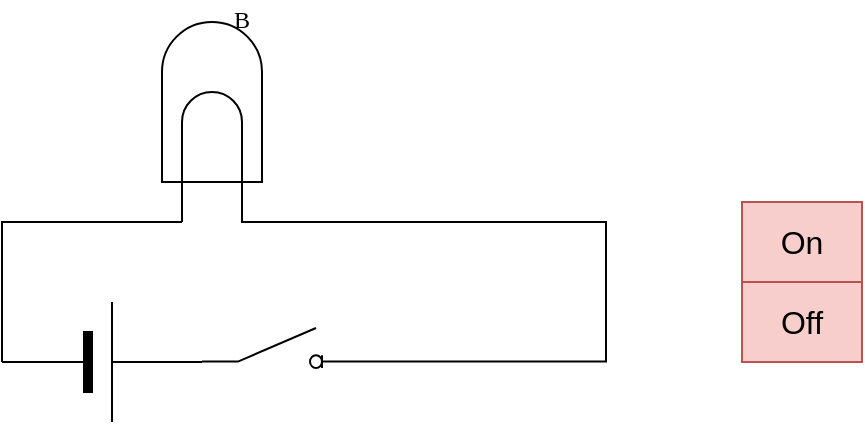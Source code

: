 <mxfile version="24.7.7" pages="3">
  <diagram name="Single Switch" id="7e0a89b8-554c-2b80-1dc8-d5c74ca68de4">
    <mxGraphModel dx="969" dy="749" grid="1" gridSize="10" guides="1" tooltips="1" connect="1" arrows="1" fold="1" page="1" pageScale="1" pageWidth="1100" pageHeight="850" background="none" math="0" shadow="0">
      <root>
        <mxCell id="0" />
        <mxCell id="1" parent="0" />
        <mxCell id="1cb643a89b7d889d-9" style="edgeStyle=orthogonalEdgeStyle;rounded=0;html=1;exitX=0;exitY=0.5;exitPerimeter=0;labelBackgroundColor=none;startArrow=none;startFill=0;startSize=5;endArrow=none;endFill=0;endSize=5;jettySize=auto;orthogonalLoop=1;strokeWidth=1;fontFamily=Verdana;fontSize=12" parent="1" edge="1">
          <mxGeometry relative="1" as="geometry">
            <Array as="points">
              <mxPoint x="122" y="300" />
            </Array>
            <mxPoint x="162" y="300" as="sourcePoint" />
          </mxGeometry>
        </mxCell>
        <mxCell id="w1N_9cBPUNVzg40DGxFk-7" value="" style="group" parent="1" vertex="1" connectable="0">
          <mxGeometry x="30" y="40" width="302" height="210" as="geometry" />
        </mxCell>
        <mxCell id="1cb643a89b7d889d-8" style="edgeStyle=orthogonalEdgeStyle;rounded=0;html=1;entryX=0.2;entryY=1;entryPerimeter=0;labelBackgroundColor=none;startArrow=none;startFill=0;startSize=5;endArrow=none;endFill=0;endSize=5;jettySize=auto;orthogonalLoop=1;strokeWidth=1;fontFamily=Verdana;fontSize=12;entryDx=0;entryDy=0;" parent="w1N_9cBPUNVzg40DGxFk-7" target="w1N_9cBPUNVzg40DGxFk-1" edge="1">
          <mxGeometry relative="1" as="geometry">
            <mxPoint y="180" as="sourcePoint" />
            <mxPoint x="-68" y="180" as="targetPoint" />
            <Array as="points">
              <mxPoint y="110" />
              <mxPoint x="90" y="110" />
            </Array>
          </mxGeometry>
        </mxCell>
        <mxCell id="1cb643a89b7d889d-16" style="edgeStyle=orthogonalEdgeStyle;rounded=0;html=1;exitX=1;exitY=0.84;labelBackgroundColor=none;startArrow=none;startFill=0;startSize=5;endArrow=none;endFill=0;endSize=5;jettySize=auto;orthogonalLoop=1;strokeWidth=1;fontFamily=Verdana;fontSize=12;exitDx=0;exitDy=0;entryX=0.35;entryY=0.6;entryDx=0;entryDy=0;entryPerimeter=0;" parent="w1N_9cBPUNVzg40DGxFk-7" source="w1N_9cBPUNVzg40DGxFk-6" target="VuVPS5KJBOoQBnHny8Ev-1" edge="1">
          <mxGeometry relative="1" as="geometry">
            <mxPoint x="130" y="50" as="targetPoint" />
            <Array as="points">
              <mxPoint x="302" y="180" />
              <mxPoint x="302" y="110" />
              <mxPoint x="120" y="110" />
            </Array>
            <mxPoint x="212" y="180" as="sourcePoint" />
          </mxGeometry>
        </mxCell>
        <mxCell id="VuVPS5KJBOoQBnHny8Ev-1" value="B" style="shape=waypoint;sketch=0;fillStyle=solid;size=6;pointerEvents=1;points=[];fillColor=none;resizable=0;rotatable=0;perimeter=centerPerimeter;snapToPoint=1;verticalAlign=top;spacingBottom=0;spacingTop=-5;fontFamily=Verdana;fontSize=12;" parent="w1N_9cBPUNVzg40DGxFk-7" vertex="1">
          <mxGeometry x="100" width="40" height="40" as="geometry" />
        </mxCell>
        <mxCell id="w1N_9cBPUNVzg40DGxFk-1" value="" style="verticalLabelPosition=bottom;shadow=0;dashed=0;align=center;html=1;verticalAlign=top;shape=mxgraph.electrical.opto_electronics.lamp" parent="w1N_9cBPUNVzg40DGxFk-7" vertex="1">
          <mxGeometry x="80" y="10" width="50" height="100" as="geometry" />
        </mxCell>
        <mxCell id="w1N_9cBPUNVzg40DGxFk-5" value="" style="verticalLabelPosition=bottom;shadow=0;dashed=0;align=center;fillColor=strokeColor;html=1;verticalAlign=top;strokeWidth=1;shape=mxgraph.electrical.miscellaneous.monocell_battery;" parent="w1N_9cBPUNVzg40DGxFk-7" vertex="1">
          <mxGeometry y="150" width="100" height="60" as="geometry" />
        </mxCell>
        <mxCell id="w1N_9cBPUNVzg40DGxFk-6" value="" style="html=1;shape=mxgraph.electrical.electro-mechanical.switchDisconnector;aspect=fixed;elSwitchState=off;" parent="w1N_9cBPUNVzg40DGxFk-7" vertex="1">
          <mxGeometry x="100" y="163" width="75" height="20" as="geometry" />
        </mxCell>
        <mxCell id="knKjm6veX-WqqxF-mtK1-1" value="" style="shape=table;startSize=0;container=1;collapsible=0;childLayout=tableLayout;fontSize=16;fillColor=#f8cecc;strokeColor=#b85450;" vertex="1" parent="1">
          <mxGeometry x="400" y="140" width="60" height="80" as="geometry" />
        </mxCell>
        <mxCell id="knKjm6veX-WqqxF-mtK1-2" value="" style="shape=tableRow;horizontal=0;startSize=0;swimlaneHead=0;swimlaneBody=0;strokeColor=inherit;top=0;left=0;bottom=0;right=0;collapsible=0;dropTarget=0;fillColor=none;points=[[0,0.5],[1,0.5]];portConstraint=eastwest;fontSize=16;" vertex="1" parent="knKjm6veX-WqqxF-mtK1-1">
          <mxGeometry width="60" height="40" as="geometry" />
        </mxCell>
        <mxCell id="knKjm6veX-WqqxF-mtK1-3" value="On" style="shape=partialRectangle;html=1;whiteSpace=wrap;connectable=0;strokeColor=inherit;overflow=hidden;fillColor=none;top=0;left=0;bottom=0;right=0;pointerEvents=1;fontSize=16;" vertex="1" parent="knKjm6veX-WqqxF-mtK1-2">
          <mxGeometry width="60" height="40" as="geometry">
            <mxRectangle width="60" height="40" as="alternateBounds" />
          </mxGeometry>
        </mxCell>
        <mxCell id="knKjm6veX-WqqxF-mtK1-6" value="" style="shape=tableRow;horizontal=0;startSize=0;swimlaneHead=0;swimlaneBody=0;strokeColor=inherit;top=0;left=0;bottom=0;right=0;collapsible=0;dropTarget=0;fillColor=none;points=[[0,0.5],[1,0.5]];portConstraint=eastwest;fontSize=16;" vertex="1" parent="knKjm6veX-WqqxF-mtK1-1">
          <mxGeometry y="40" width="60" height="40" as="geometry" />
        </mxCell>
        <mxCell id="knKjm6veX-WqqxF-mtK1-7" value="Off" style="shape=partialRectangle;html=1;whiteSpace=wrap;connectable=0;strokeColor=inherit;overflow=hidden;fillColor=none;top=0;left=0;bottom=0;right=0;pointerEvents=1;fontSize=16;" vertex="1" parent="knKjm6veX-WqqxF-mtK1-6">
          <mxGeometry width="60" height="40" as="geometry">
            <mxRectangle width="60" height="40" as="alternateBounds" />
          </mxGeometry>
        </mxCell>
      </root>
    </mxGraphModel>
  </diagram>
  <diagram id="LPmP76FCevJ3CSzGifrW" name="Two Switches">
    <mxGraphModel dx="969" dy="749" grid="1" gridSize="10" guides="1" tooltips="1" connect="1" arrows="1" fold="1" page="1" pageScale="1" pageWidth="827" pageHeight="1169" math="0" shadow="0">
      <root>
        <mxCell id="0" />
        <mxCell id="1" parent="0" />
        <mxCell id="1u2mS0d375I2rPMw-BZF-1" value="" style="group" vertex="1" connectable="0" parent="1">
          <mxGeometry x="30" y="40" width="302" height="210" as="geometry" />
        </mxCell>
        <mxCell id="1u2mS0d375I2rPMw-BZF-2" style="edgeStyle=orthogonalEdgeStyle;rounded=0;html=1;entryX=0.2;entryY=1;entryPerimeter=0;labelBackgroundColor=none;startArrow=none;startFill=0;startSize=5;endArrow=none;endFill=0;endSize=5;jettySize=auto;orthogonalLoop=1;strokeWidth=1;fontFamily=Verdana;fontSize=12;entryDx=0;entryDy=0;" edge="1" parent="1u2mS0d375I2rPMw-BZF-1" target="1u2mS0d375I2rPMw-BZF-5">
          <mxGeometry relative="1" as="geometry">
            <mxPoint y="180" as="sourcePoint" />
            <mxPoint x="-68" y="180" as="targetPoint" />
            <Array as="points">
              <mxPoint y="110" />
              <mxPoint x="90" y="110" />
            </Array>
          </mxGeometry>
        </mxCell>
        <mxCell id="1u2mS0d375I2rPMw-BZF-3" style="edgeStyle=orthogonalEdgeStyle;rounded=0;html=1;exitX=1;exitY=0.84;labelBackgroundColor=none;startArrow=none;startFill=0;startSize=5;endArrow=none;endFill=0;endSize=5;jettySize=auto;orthogonalLoop=1;strokeWidth=1;fontFamily=Verdana;fontSize=12;exitDx=0;exitDy=0;entryX=0.35;entryY=0.6;entryDx=0;entryDy=0;entryPerimeter=0;" edge="1" parent="1u2mS0d375I2rPMw-BZF-1" source="1u2mS0d375I2rPMw-BZF-7" target="1u2mS0d375I2rPMw-BZF-4">
          <mxGeometry relative="1" as="geometry">
            <mxPoint x="130" y="50" as="targetPoint" />
            <Array as="points">
              <mxPoint x="302" y="180" />
              <mxPoint x="302" y="110" />
              <mxPoint x="120" y="110" />
            </Array>
            <mxPoint x="212" y="180" as="sourcePoint" />
          </mxGeometry>
        </mxCell>
        <mxCell id="1u2mS0d375I2rPMw-BZF-4" value="B" style="shape=waypoint;sketch=0;fillStyle=solid;size=6;pointerEvents=1;points=[];fillColor=none;resizable=0;rotatable=0;perimeter=centerPerimeter;snapToPoint=1;verticalAlign=top;spacingBottom=0;spacingTop=-5;fontFamily=Verdana;fontSize=12;" vertex="1" parent="1u2mS0d375I2rPMw-BZF-1">
          <mxGeometry x="100" width="40" height="40" as="geometry" />
        </mxCell>
        <mxCell id="1u2mS0d375I2rPMw-BZF-5" value="" style="verticalLabelPosition=bottom;shadow=0;dashed=0;align=center;html=1;verticalAlign=top;shape=mxgraph.electrical.opto_electronics.lamp" vertex="1" parent="1u2mS0d375I2rPMw-BZF-1">
          <mxGeometry x="80" y="10" width="50" height="100" as="geometry" />
        </mxCell>
        <mxCell id="1u2mS0d375I2rPMw-BZF-6" value="" style="verticalLabelPosition=bottom;shadow=0;dashed=0;align=center;fillColor=strokeColor;html=1;verticalAlign=top;strokeWidth=1;shape=mxgraph.electrical.miscellaneous.monocell_battery;" vertex="1" parent="1u2mS0d375I2rPMw-BZF-1">
          <mxGeometry y="150" width="100" height="60" as="geometry" />
        </mxCell>
        <mxCell id="1u2mS0d375I2rPMw-BZF-7" value="" style="html=1;shape=mxgraph.electrical.electro-mechanical.switchDisconnector;aspect=fixed;elSwitchState=off;" vertex="1" parent="1u2mS0d375I2rPMw-BZF-1">
          <mxGeometry x="100" y="163" width="75" height="20" as="geometry" />
        </mxCell>
        <mxCell id="1u2mS0d375I2rPMw-BZF-8" value="" style="group" vertex="1" connectable="0" parent="1">
          <mxGeometry x="30" y="280" width="302" height="210" as="geometry" />
        </mxCell>
        <mxCell id="1u2mS0d375I2rPMw-BZF-9" style="edgeStyle=orthogonalEdgeStyle;rounded=0;html=1;entryX=0.2;entryY=1;entryPerimeter=0;labelBackgroundColor=none;startArrow=none;startFill=0;startSize=5;endArrow=none;endFill=0;endSize=5;jettySize=auto;orthogonalLoop=1;strokeWidth=1;fontFamily=Verdana;fontSize=12;entryDx=0;entryDy=0;" edge="1" parent="1u2mS0d375I2rPMw-BZF-8" target="1u2mS0d375I2rPMw-BZF-12">
          <mxGeometry relative="1" as="geometry">
            <mxPoint y="180" as="sourcePoint" />
            <mxPoint x="-68" y="180" as="targetPoint" />
            <Array as="points">
              <mxPoint y="110" />
              <mxPoint x="90" y="110" />
            </Array>
          </mxGeometry>
        </mxCell>
        <mxCell id="1u2mS0d375I2rPMw-BZF-10" style="edgeStyle=orthogonalEdgeStyle;rounded=0;html=1;exitX=1;exitY=0.84;labelBackgroundColor=none;startArrow=none;startFill=0;startSize=5;endArrow=none;endFill=0;endSize=5;jettySize=auto;orthogonalLoop=1;strokeWidth=1;fontFamily=Verdana;fontSize=12;exitDx=0;exitDy=0;entryX=0.35;entryY=0.6;entryDx=0;entryDy=0;entryPerimeter=0;" edge="1" parent="1u2mS0d375I2rPMw-BZF-8" source="1u2mS0d375I2rPMw-BZF-14" target="1u2mS0d375I2rPMw-BZF-11">
          <mxGeometry relative="1" as="geometry">
            <mxPoint x="130" y="50" as="targetPoint" />
            <Array as="points">
              <mxPoint x="302" y="180" />
              <mxPoint x="302" y="110" />
              <mxPoint x="120" y="110" />
            </Array>
            <mxPoint x="212" y="180" as="sourcePoint" />
          </mxGeometry>
        </mxCell>
        <mxCell id="1u2mS0d375I2rPMw-BZF-11" value="B" style="shape=waypoint;sketch=0;fillStyle=solid;size=6;pointerEvents=1;points=[];fillColor=none;resizable=0;rotatable=0;perimeter=centerPerimeter;snapToPoint=1;verticalAlign=top;spacingBottom=0;spacingTop=-5;fontFamily=Verdana;fontSize=12;" vertex="1" parent="1u2mS0d375I2rPMw-BZF-8">
          <mxGeometry x="100" width="40" height="40" as="geometry" />
        </mxCell>
        <mxCell id="1u2mS0d375I2rPMw-BZF-12" value="" style="verticalLabelPosition=bottom;shadow=0;dashed=0;align=center;html=1;verticalAlign=top;shape=mxgraph.electrical.opto_electronics.lamp" vertex="1" parent="1u2mS0d375I2rPMw-BZF-8">
          <mxGeometry x="80" y="10" width="50" height="100" as="geometry" />
        </mxCell>
        <mxCell id="1u2mS0d375I2rPMw-BZF-13" value="" style="verticalLabelPosition=bottom;shadow=0;dashed=0;align=center;fillColor=strokeColor;html=1;verticalAlign=top;strokeWidth=1;shape=mxgraph.electrical.miscellaneous.monocell_battery;" vertex="1" parent="1u2mS0d375I2rPMw-BZF-8">
          <mxGeometry y="150" width="100" height="60" as="geometry" />
        </mxCell>
        <mxCell id="1u2mS0d375I2rPMw-BZF-14" value="" style="html=1;shape=mxgraph.electrical.electro-mechanical.switchDisconnector;aspect=fixed;elSwitchState=off;" vertex="1" parent="1u2mS0d375I2rPMw-BZF-8">
          <mxGeometry x="100" y="163" width="75" height="20" as="geometry" />
        </mxCell>
        <mxCell id="AaXv5agTxk5Odt4K2NQX-1" value="" style="shape=tableRow;horizontal=0;startSize=0;swimlaneHead=0;swimlaneBody=0;strokeColor=inherit;top=0;left=0;bottom=0;right=0;collapsible=0;dropTarget=0;fillColor=none;points=[[0,0.5],[1,0.5]];portConstraint=eastwest;fontSize=16;" vertex="1" parent="1">
          <mxGeometry x="400" y="140" width="60" height="40" as="geometry" />
        </mxCell>
        <mxCell id="7gF5f8FH83O5Voc9p3aW-1" value="" style="shape=table;startSize=0;container=1;collapsible=0;childLayout=tableLayout;fontSize=16;fillColor=#f8cecc;strokeColor=#b85450;" vertex="1" parent="1">
          <mxGeometry x="430" y="180" width="120" height="200" as="geometry" />
        </mxCell>
        <mxCell id="7gF5f8FH83O5Voc9p3aW-8" style="shape=tableRow;horizontal=0;startSize=0;swimlaneHead=0;swimlaneBody=0;strokeColor=inherit;top=0;left=0;bottom=0;right=0;collapsible=0;dropTarget=0;fillColor=none;points=[[0,0.5],[1,0.5]];portConstraint=eastwest;fontSize=16;" vertex="1" parent="7gF5f8FH83O5Voc9p3aW-1">
          <mxGeometry width="120" height="40" as="geometry" />
        </mxCell>
        <mxCell id="7gF5f8FH83O5Voc9p3aW-9" value="S1" style="shape=partialRectangle;html=1;whiteSpace=wrap;connectable=0;strokeColor=inherit;overflow=hidden;fillColor=none;top=0;left=0;bottom=0;right=0;pointerEvents=1;fontSize=16;" vertex="1" parent="7gF5f8FH83O5Voc9p3aW-8">
          <mxGeometry width="60" height="40" as="geometry">
            <mxRectangle width="60" height="40" as="alternateBounds" />
          </mxGeometry>
        </mxCell>
        <mxCell id="7gF5f8FH83O5Voc9p3aW-10" value="S2" style="shape=partialRectangle;html=1;whiteSpace=wrap;connectable=0;strokeColor=inherit;overflow=hidden;fillColor=none;top=0;left=0;bottom=0;right=0;pointerEvents=1;fontSize=16;" vertex="1" parent="7gF5f8FH83O5Voc9p3aW-8">
          <mxGeometry x="60" width="60" height="40" as="geometry">
            <mxRectangle width="60" height="40" as="alternateBounds" />
          </mxGeometry>
        </mxCell>
        <mxCell id="7gF5f8FH83O5Voc9p3aW-2" value="" style="shape=tableRow;horizontal=0;startSize=0;swimlaneHead=0;swimlaneBody=0;strokeColor=inherit;top=0;left=0;bottom=0;right=0;collapsible=0;dropTarget=0;fillColor=none;points=[[0,0.5],[1,0.5]];portConstraint=eastwest;fontSize=16;" vertex="1" parent="7gF5f8FH83O5Voc9p3aW-1">
          <mxGeometry y="40" width="120" height="40" as="geometry" />
        </mxCell>
        <mxCell id="7gF5f8FH83O5Voc9p3aW-3" value="On" style="shape=partialRectangle;html=1;whiteSpace=wrap;connectable=0;strokeColor=inherit;overflow=hidden;fillColor=none;top=0;left=0;bottom=0;right=0;pointerEvents=1;fontSize=16;" vertex="1" parent="7gF5f8FH83O5Voc9p3aW-2">
          <mxGeometry width="60" height="40" as="geometry">
            <mxRectangle width="60" height="40" as="alternateBounds" />
          </mxGeometry>
        </mxCell>
        <mxCell id="7gF5f8FH83O5Voc9p3aW-6" value="On" style="shape=partialRectangle;html=1;whiteSpace=wrap;connectable=0;strokeColor=inherit;overflow=hidden;fillColor=none;top=0;left=0;bottom=0;right=0;pointerEvents=1;fontSize=16;" vertex="1" parent="7gF5f8FH83O5Voc9p3aW-2">
          <mxGeometry x="60" width="60" height="40" as="geometry">
            <mxRectangle width="60" height="40" as="alternateBounds" />
          </mxGeometry>
        </mxCell>
        <mxCell id="7gF5f8FH83O5Voc9p3aW-4" value="" style="shape=tableRow;horizontal=0;startSize=0;swimlaneHead=0;swimlaneBody=0;strokeColor=inherit;top=0;left=0;bottom=0;right=0;collapsible=0;dropTarget=0;fillColor=none;points=[[0,0.5],[1,0.5]];portConstraint=eastwest;fontSize=16;" vertex="1" parent="7gF5f8FH83O5Voc9p3aW-1">
          <mxGeometry y="80" width="120" height="40" as="geometry" />
        </mxCell>
        <mxCell id="7gF5f8FH83O5Voc9p3aW-5" value="Off" style="shape=partialRectangle;html=1;whiteSpace=wrap;connectable=0;strokeColor=inherit;overflow=hidden;fillColor=none;top=0;left=0;bottom=0;right=0;pointerEvents=1;fontSize=16;" vertex="1" parent="7gF5f8FH83O5Voc9p3aW-4">
          <mxGeometry width="60" height="40" as="geometry">
            <mxRectangle width="60" height="40" as="alternateBounds" />
          </mxGeometry>
        </mxCell>
        <mxCell id="7gF5f8FH83O5Voc9p3aW-7" value="On" style="shape=partialRectangle;html=1;whiteSpace=wrap;connectable=0;strokeColor=inherit;overflow=hidden;fillColor=none;top=0;left=0;bottom=0;right=0;pointerEvents=1;fontSize=16;" vertex="1" parent="7gF5f8FH83O5Voc9p3aW-4">
          <mxGeometry x="60" width="60" height="40" as="geometry">
            <mxRectangle width="60" height="40" as="alternateBounds" />
          </mxGeometry>
        </mxCell>
        <mxCell id="7gF5f8FH83O5Voc9p3aW-14" style="shape=tableRow;horizontal=0;startSize=0;swimlaneHead=0;swimlaneBody=0;strokeColor=inherit;top=0;left=0;bottom=0;right=0;collapsible=0;dropTarget=0;fillColor=none;points=[[0,0.5],[1,0.5]];portConstraint=eastwest;fontSize=16;" vertex="1" parent="7gF5f8FH83O5Voc9p3aW-1">
          <mxGeometry y="120" width="120" height="40" as="geometry" />
        </mxCell>
        <mxCell id="7gF5f8FH83O5Voc9p3aW-15" value="Off" style="shape=partialRectangle;html=1;whiteSpace=wrap;connectable=0;strokeColor=inherit;overflow=hidden;fillColor=none;top=0;left=0;bottom=0;right=0;pointerEvents=1;fontSize=16;" vertex="1" parent="7gF5f8FH83O5Voc9p3aW-14">
          <mxGeometry width="60" height="40" as="geometry">
            <mxRectangle width="60" height="40" as="alternateBounds" />
          </mxGeometry>
        </mxCell>
        <mxCell id="7gF5f8FH83O5Voc9p3aW-16" value="Off" style="shape=partialRectangle;html=1;whiteSpace=wrap;connectable=0;strokeColor=inherit;overflow=hidden;fillColor=none;top=0;left=0;bottom=0;right=0;pointerEvents=1;fontSize=16;" vertex="1" parent="7gF5f8FH83O5Voc9p3aW-14">
          <mxGeometry x="60" width="60" height="40" as="geometry">
            <mxRectangle width="60" height="40" as="alternateBounds" />
          </mxGeometry>
        </mxCell>
        <mxCell id="7gF5f8FH83O5Voc9p3aW-11" style="shape=tableRow;horizontal=0;startSize=0;swimlaneHead=0;swimlaneBody=0;strokeColor=inherit;top=0;left=0;bottom=0;right=0;collapsible=0;dropTarget=0;fillColor=none;points=[[0,0.5],[1,0.5]];portConstraint=eastwest;fontSize=16;" vertex="1" parent="7gF5f8FH83O5Voc9p3aW-1">
          <mxGeometry y="160" width="120" height="40" as="geometry" />
        </mxCell>
        <mxCell id="7gF5f8FH83O5Voc9p3aW-12" value="On" style="shape=partialRectangle;html=1;whiteSpace=wrap;connectable=0;strokeColor=inherit;overflow=hidden;fillColor=none;top=0;left=0;bottom=0;right=0;pointerEvents=1;fontSize=16;" vertex="1" parent="7gF5f8FH83O5Voc9p3aW-11">
          <mxGeometry width="60" height="40" as="geometry">
            <mxRectangle width="60" height="40" as="alternateBounds" />
          </mxGeometry>
        </mxCell>
        <mxCell id="7gF5f8FH83O5Voc9p3aW-13" value="Off" style="shape=partialRectangle;html=1;whiteSpace=wrap;connectable=0;strokeColor=inherit;overflow=hidden;fillColor=none;top=0;left=0;bottom=0;right=0;pointerEvents=1;fontSize=16;" vertex="1" parent="7gF5f8FH83O5Voc9p3aW-11">
          <mxGeometry x="60" width="60" height="40" as="geometry">
            <mxRectangle width="60" height="40" as="alternateBounds" />
          </mxGeometry>
        </mxCell>
      </root>
    </mxGraphModel>
  </diagram>
  <diagram id="8Rn_Feq87v-YjZnGFrxx" name="Three Switches">
    <mxGraphModel dx="969" dy="749" grid="1" gridSize="10" guides="1" tooltips="1" connect="1" arrows="1" fold="1" page="1" pageScale="1" pageWidth="827" pageHeight="1169" math="0" shadow="0">
      <root>
        <mxCell id="0" />
        <mxCell id="1" parent="0" />
        <mxCell id="IU5hKLv2gYpgTDz7zATQ-1" value="" style="group" vertex="1" connectable="0" parent="1">
          <mxGeometry x="30" y="40" width="302" height="210" as="geometry" />
        </mxCell>
        <mxCell id="IU5hKLv2gYpgTDz7zATQ-2" style="edgeStyle=orthogonalEdgeStyle;rounded=0;html=1;entryX=0.2;entryY=1;entryPerimeter=0;labelBackgroundColor=none;startArrow=none;startFill=0;startSize=5;endArrow=none;endFill=0;endSize=5;jettySize=auto;orthogonalLoop=1;strokeWidth=1;fontFamily=Verdana;fontSize=12;entryDx=0;entryDy=0;" edge="1" parent="IU5hKLv2gYpgTDz7zATQ-1" target="IU5hKLv2gYpgTDz7zATQ-5">
          <mxGeometry relative="1" as="geometry">
            <mxPoint y="180" as="sourcePoint" />
            <mxPoint x="-68" y="180" as="targetPoint" />
            <Array as="points">
              <mxPoint y="110" />
              <mxPoint x="90" y="110" />
            </Array>
          </mxGeometry>
        </mxCell>
        <mxCell id="IU5hKLv2gYpgTDz7zATQ-3" style="edgeStyle=orthogonalEdgeStyle;rounded=0;html=1;exitX=1;exitY=0.84;labelBackgroundColor=none;startArrow=none;startFill=0;startSize=5;endArrow=none;endFill=0;endSize=5;jettySize=auto;orthogonalLoop=1;strokeWidth=1;fontFamily=Verdana;fontSize=12;exitDx=0;exitDy=0;entryX=0.35;entryY=0.6;entryDx=0;entryDy=0;entryPerimeter=0;" edge="1" parent="IU5hKLv2gYpgTDz7zATQ-1" source="IU5hKLv2gYpgTDz7zATQ-7" target="IU5hKLv2gYpgTDz7zATQ-4">
          <mxGeometry relative="1" as="geometry">
            <mxPoint x="130" y="50" as="targetPoint" />
            <Array as="points">
              <mxPoint x="302" y="180" />
              <mxPoint x="302" y="110" />
              <mxPoint x="120" y="110" />
            </Array>
            <mxPoint x="212" y="180" as="sourcePoint" />
          </mxGeometry>
        </mxCell>
        <mxCell id="IU5hKLv2gYpgTDz7zATQ-4" value="B" style="shape=waypoint;sketch=0;fillStyle=solid;size=6;pointerEvents=1;points=[];fillColor=none;resizable=0;rotatable=0;perimeter=centerPerimeter;snapToPoint=1;verticalAlign=top;spacingBottom=0;spacingTop=-5;fontFamily=Verdana;fontSize=12;" vertex="1" parent="IU5hKLv2gYpgTDz7zATQ-1">
          <mxGeometry x="100" width="40" height="40" as="geometry" />
        </mxCell>
        <mxCell id="IU5hKLv2gYpgTDz7zATQ-5" value="" style="verticalLabelPosition=bottom;shadow=0;dashed=0;align=center;html=1;verticalAlign=top;shape=mxgraph.electrical.opto_electronics.lamp" vertex="1" parent="IU5hKLv2gYpgTDz7zATQ-1">
          <mxGeometry x="80" y="10" width="50" height="100" as="geometry" />
        </mxCell>
        <mxCell id="IU5hKLv2gYpgTDz7zATQ-6" value="" style="verticalLabelPosition=bottom;shadow=0;dashed=0;align=center;fillColor=strokeColor;html=1;verticalAlign=top;strokeWidth=1;shape=mxgraph.electrical.miscellaneous.monocell_battery;" vertex="1" parent="IU5hKLv2gYpgTDz7zATQ-1">
          <mxGeometry y="150" width="100" height="60" as="geometry" />
        </mxCell>
        <mxCell id="IU5hKLv2gYpgTDz7zATQ-7" value="" style="html=1;shape=mxgraph.electrical.electro-mechanical.switchDisconnector;aspect=fixed;elSwitchState=off;" vertex="1" parent="IU5hKLv2gYpgTDz7zATQ-1">
          <mxGeometry x="100" y="163" width="75" height="20" as="geometry" />
        </mxCell>
        <mxCell id="IU5hKLv2gYpgTDz7zATQ-8" value="" style="group" vertex="1" connectable="0" parent="1">
          <mxGeometry x="30" y="280" width="302" height="210" as="geometry" />
        </mxCell>
        <mxCell id="IU5hKLv2gYpgTDz7zATQ-9" style="edgeStyle=orthogonalEdgeStyle;rounded=0;html=1;entryX=0.2;entryY=1;entryPerimeter=0;labelBackgroundColor=none;startArrow=none;startFill=0;startSize=5;endArrow=none;endFill=0;endSize=5;jettySize=auto;orthogonalLoop=1;strokeWidth=1;fontFamily=Verdana;fontSize=12;entryDx=0;entryDy=0;" edge="1" parent="IU5hKLv2gYpgTDz7zATQ-8" target="IU5hKLv2gYpgTDz7zATQ-12">
          <mxGeometry relative="1" as="geometry">
            <mxPoint y="180" as="sourcePoint" />
            <mxPoint x="-68" y="180" as="targetPoint" />
            <Array as="points">
              <mxPoint y="110" />
              <mxPoint x="90" y="110" />
            </Array>
          </mxGeometry>
        </mxCell>
        <mxCell id="IU5hKLv2gYpgTDz7zATQ-10" style="edgeStyle=orthogonalEdgeStyle;rounded=0;html=1;exitX=1;exitY=0.84;labelBackgroundColor=none;startArrow=none;startFill=0;startSize=5;endArrow=none;endFill=0;endSize=5;jettySize=auto;orthogonalLoop=1;strokeWidth=1;fontFamily=Verdana;fontSize=12;exitDx=0;exitDy=0;entryX=0.35;entryY=0.6;entryDx=0;entryDy=0;entryPerimeter=0;" edge="1" parent="IU5hKLv2gYpgTDz7zATQ-8" source="IU5hKLv2gYpgTDz7zATQ-14" target="IU5hKLv2gYpgTDz7zATQ-11">
          <mxGeometry relative="1" as="geometry">
            <mxPoint x="130" y="50" as="targetPoint" />
            <Array as="points">
              <mxPoint x="302" y="180" />
              <mxPoint x="302" y="110" />
              <mxPoint x="120" y="110" />
            </Array>
            <mxPoint x="212" y="180" as="sourcePoint" />
          </mxGeometry>
        </mxCell>
        <mxCell id="IU5hKLv2gYpgTDz7zATQ-11" value="B" style="shape=waypoint;sketch=0;fillStyle=solid;size=6;pointerEvents=1;points=[];fillColor=none;resizable=0;rotatable=0;perimeter=centerPerimeter;snapToPoint=1;verticalAlign=top;spacingBottom=0;spacingTop=-5;fontFamily=Verdana;fontSize=12;" vertex="1" parent="IU5hKLv2gYpgTDz7zATQ-8">
          <mxGeometry x="100" width="40" height="40" as="geometry" />
        </mxCell>
        <mxCell id="IU5hKLv2gYpgTDz7zATQ-12" value="" style="verticalLabelPosition=bottom;shadow=0;dashed=0;align=center;html=1;verticalAlign=top;shape=mxgraph.electrical.opto_electronics.lamp" vertex="1" parent="IU5hKLv2gYpgTDz7zATQ-8">
          <mxGeometry x="80" y="10" width="50" height="100" as="geometry" />
        </mxCell>
        <mxCell id="IU5hKLv2gYpgTDz7zATQ-13" value="" style="verticalLabelPosition=bottom;shadow=0;dashed=0;align=center;fillColor=strokeColor;html=1;verticalAlign=top;strokeWidth=1;shape=mxgraph.electrical.miscellaneous.monocell_battery;" vertex="1" parent="IU5hKLv2gYpgTDz7zATQ-8">
          <mxGeometry y="150" width="100" height="60" as="geometry" />
        </mxCell>
        <mxCell id="IU5hKLv2gYpgTDz7zATQ-14" value="" style="html=1;shape=mxgraph.electrical.electro-mechanical.switchDisconnector;aspect=fixed;elSwitchState=off;" vertex="1" parent="IU5hKLv2gYpgTDz7zATQ-8">
          <mxGeometry x="100" y="163" width="75" height="20" as="geometry" />
        </mxCell>
        <mxCell id="IU5hKLv2gYpgTDz7zATQ-15" value="" style="shape=tableRow;horizontal=0;startSize=0;swimlaneHead=0;swimlaneBody=0;strokeColor=inherit;top=0;left=0;bottom=0;right=0;collapsible=0;dropTarget=0;fillColor=none;points=[[0,0.5],[1,0.5]];portConstraint=eastwest;fontSize=16;" vertex="1" parent="1">
          <mxGeometry x="400" y="140" width="60" height="40" as="geometry" />
        </mxCell>
        <mxCell id="IU5hKLv2gYpgTDz7zATQ-16" value="" style="shape=table;startSize=0;container=1;collapsible=0;childLayout=tableLayout;fontSize=16;fillColor=#f8cecc;strokeColor=#b85450;" vertex="1" parent="1">
          <mxGeometry x="440" y="205" width="180" height="360" as="geometry" />
        </mxCell>
        <mxCell id="IU5hKLv2gYpgTDz7zATQ-17" style="shape=tableRow;horizontal=0;startSize=0;swimlaneHead=0;swimlaneBody=0;strokeColor=inherit;top=0;left=0;bottom=0;right=0;collapsible=0;dropTarget=0;fillColor=none;points=[[0,0.5],[1,0.5]];portConstraint=eastwest;fontSize=16;" vertex="1" parent="IU5hKLv2gYpgTDz7zATQ-16">
          <mxGeometry width="180" height="40" as="geometry" />
        </mxCell>
        <mxCell id="IU5hKLv2gYpgTDz7zATQ-18" value="S1" style="shape=partialRectangle;html=1;whiteSpace=wrap;connectable=0;strokeColor=inherit;overflow=hidden;fillColor=none;top=0;left=0;bottom=0;right=0;pointerEvents=1;fontSize=16;" vertex="1" parent="IU5hKLv2gYpgTDz7zATQ-17">
          <mxGeometry width="60" height="40" as="geometry">
            <mxRectangle width="60" height="40" as="alternateBounds" />
          </mxGeometry>
        </mxCell>
        <mxCell id="IU5hKLv2gYpgTDz7zATQ-19" value="S2" style="shape=partialRectangle;html=1;whiteSpace=wrap;connectable=0;strokeColor=inherit;overflow=hidden;fillColor=none;top=0;left=0;bottom=0;right=0;pointerEvents=1;fontSize=16;" vertex="1" parent="IU5hKLv2gYpgTDz7zATQ-17">
          <mxGeometry x="60" width="60" height="40" as="geometry">
            <mxRectangle width="60" height="40" as="alternateBounds" />
          </mxGeometry>
        </mxCell>
        <mxCell id="IU5hKLv2gYpgTDz7zATQ-39" value="S3" style="shape=partialRectangle;html=1;whiteSpace=wrap;connectable=0;strokeColor=inherit;overflow=hidden;fillColor=none;top=0;left=0;bottom=0;right=0;pointerEvents=1;fontSize=16;" vertex="1" parent="IU5hKLv2gYpgTDz7zATQ-17">
          <mxGeometry x="120" width="60" height="40" as="geometry">
            <mxRectangle width="60" height="40" as="alternateBounds" />
          </mxGeometry>
        </mxCell>
        <mxCell id="IU5hKLv2gYpgTDz7zATQ-20" value="" style="shape=tableRow;horizontal=0;startSize=0;swimlaneHead=0;swimlaneBody=0;strokeColor=inherit;top=0;left=0;bottom=0;right=0;collapsible=0;dropTarget=0;fillColor=none;points=[[0,0.5],[1,0.5]];portConstraint=eastwest;fontSize=16;" vertex="1" parent="IU5hKLv2gYpgTDz7zATQ-16">
          <mxGeometry y="40" width="180" height="40" as="geometry" />
        </mxCell>
        <mxCell id="IU5hKLv2gYpgTDz7zATQ-21" value="On" style="shape=partialRectangle;html=1;whiteSpace=wrap;connectable=0;strokeColor=inherit;overflow=hidden;fillColor=none;top=0;left=0;bottom=0;right=0;pointerEvents=1;fontSize=16;" vertex="1" parent="IU5hKLv2gYpgTDz7zATQ-20">
          <mxGeometry width="60" height="40" as="geometry">
            <mxRectangle width="60" height="40" as="alternateBounds" />
          </mxGeometry>
        </mxCell>
        <mxCell id="IU5hKLv2gYpgTDz7zATQ-22" value="On" style="shape=partialRectangle;html=1;whiteSpace=wrap;connectable=0;strokeColor=inherit;overflow=hidden;fillColor=none;top=0;left=0;bottom=0;right=0;pointerEvents=1;fontSize=16;" vertex="1" parent="IU5hKLv2gYpgTDz7zATQ-20">
          <mxGeometry x="60" width="60" height="40" as="geometry">
            <mxRectangle width="60" height="40" as="alternateBounds" />
          </mxGeometry>
        </mxCell>
        <mxCell id="IU5hKLv2gYpgTDz7zATQ-40" value="On" style="shape=partialRectangle;html=1;whiteSpace=wrap;connectable=0;strokeColor=inherit;overflow=hidden;fillColor=none;top=0;left=0;bottom=0;right=0;pointerEvents=1;fontSize=16;" vertex="1" parent="IU5hKLv2gYpgTDz7zATQ-20">
          <mxGeometry x="120" width="60" height="40" as="geometry">
            <mxRectangle width="60" height="40" as="alternateBounds" />
          </mxGeometry>
        </mxCell>
        <mxCell id="IU5hKLv2gYpgTDz7zATQ-23" value="" style="shape=tableRow;horizontal=0;startSize=0;swimlaneHead=0;swimlaneBody=0;strokeColor=inherit;top=0;left=0;bottom=0;right=0;collapsible=0;dropTarget=0;fillColor=none;points=[[0,0.5],[1,0.5]];portConstraint=eastwest;fontSize=16;" vertex="1" parent="IU5hKLv2gYpgTDz7zATQ-16">
          <mxGeometry y="80" width="180" height="40" as="geometry" />
        </mxCell>
        <mxCell id="IU5hKLv2gYpgTDz7zATQ-24" value="Off" style="shape=partialRectangle;html=1;whiteSpace=wrap;connectable=0;strokeColor=inherit;overflow=hidden;fillColor=none;top=0;left=0;bottom=0;right=0;pointerEvents=1;fontSize=16;" vertex="1" parent="IU5hKLv2gYpgTDz7zATQ-23">
          <mxGeometry width="60" height="40" as="geometry">
            <mxRectangle width="60" height="40" as="alternateBounds" />
          </mxGeometry>
        </mxCell>
        <mxCell id="IU5hKLv2gYpgTDz7zATQ-25" value="On" style="shape=partialRectangle;html=1;whiteSpace=wrap;connectable=0;strokeColor=inherit;overflow=hidden;fillColor=none;top=0;left=0;bottom=0;right=0;pointerEvents=1;fontSize=16;" vertex="1" parent="IU5hKLv2gYpgTDz7zATQ-23">
          <mxGeometry x="60" width="60" height="40" as="geometry">
            <mxRectangle width="60" height="40" as="alternateBounds" />
          </mxGeometry>
        </mxCell>
        <mxCell id="IU5hKLv2gYpgTDz7zATQ-41" value="On" style="shape=partialRectangle;html=1;whiteSpace=wrap;connectable=0;strokeColor=inherit;overflow=hidden;fillColor=none;top=0;left=0;bottom=0;right=0;pointerEvents=1;fontSize=16;" vertex="1" parent="IU5hKLv2gYpgTDz7zATQ-23">
          <mxGeometry x="120" width="60" height="40" as="geometry">
            <mxRectangle width="60" height="40" as="alternateBounds" />
          </mxGeometry>
        </mxCell>
        <mxCell id="IU5hKLv2gYpgTDz7zATQ-26" style="shape=tableRow;horizontal=0;startSize=0;swimlaneHead=0;swimlaneBody=0;strokeColor=inherit;top=0;left=0;bottom=0;right=0;collapsible=0;dropTarget=0;fillColor=none;points=[[0,0.5],[1,0.5]];portConstraint=eastwest;fontSize=16;" vertex="1" parent="IU5hKLv2gYpgTDz7zATQ-16">
          <mxGeometry y="120" width="180" height="40" as="geometry" />
        </mxCell>
        <mxCell id="IU5hKLv2gYpgTDz7zATQ-27" value="Off" style="shape=partialRectangle;html=1;whiteSpace=wrap;connectable=0;strokeColor=inherit;overflow=hidden;fillColor=none;top=0;left=0;bottom=0;right=0;pointerEvents=1;fontSize=16;" vertex="1" parent="IU5hKLv2gYpgTDz7zATQ-26">
          <mxGeometry width="60" height="40" as="geometry">
            <mxRectangle width="60" height="40" as="alternateBounds" />
          </mxGeometry>
        </mxCell>
        <mxCell id="IU5hKLv2gYpgTDz7zATQ-28" value="Off" style="shape=partialRectangle;html=1;whiteSpace=wrap;connectable=0;strokeColor=inherit;overflow=hidden;fillColor=none;top=0;left=0;bottom=0;right=0;pointerEvents=1;fontSize=16;" vertex="1" parent="IU5hKLv2gYpgTDz7zATQ-26">
          <mxGeometry x="60" width="60" height="40" as="geometry">
            <mxRectangle width="60" height="40" as="alternateBounds" />
          </mxGeometry>
        </mxCell>
        <mxCell id="IU5hKLv2gYpgTDz7zATQ-42" value="Off" style="shape=partialRectangle;html=1;whiteSpace=wrap;connectable=0;strokeColor=inherit;overflow=hidden;fillColor=none;top=0;left=0;bottom=0;right=0;pointerEvents=1;fontSize=16;" vertex="1" parent="IU5hKLv2gYpgTDz7zATQ-26">
          <mxGeometry x="120" width="60" height="40" as="geometry">
            <mxRectangle width="60" height="40" as="alternateBounds" />
          </mxGeometry>
        </mxCell>
        <mxCell id="IU5hKLv2gYpgTDz7zATQ-29" style="shape=tableRow;horizontal=0;startSize=0;swimlaneHead=0;swimlaneBody=0;strokeColor=inherit;top=0;left=0;bottom=0;right=0;collapsible=0;dropTarget=0;fillColor=none;points=[[0,0.5],[1,0.5]];portConstraint=eastwest;fontSize=16;" vertex="1" parent="IU5hKLv2gYpgTDz7zATQ-16">
          <mxGeometry y="160" width="180" height="40" as="geometry" />
        </mxCell>
        <mxCell id="IU5hKLv2gYpgTDz7zATQ-30" value="On" style="shape=partialRectangle;html=1;whiteSpace=wrap;connectable=0;strokeColor=inherit;overflow=hidden;fillColor=none;top=0;left=0;bottom=0;right=0;pointerEvents=1;fontSize=16;" vertex="1" parent="IU5hKLv2gYpgTDz7zATQ-29">
          <mxGeometry width="60" height="40" as="geometry">
            <mxRectangle width="60" height="40" as="alternateBounds" />
          </mxGeometry>
        </mxCell>
        <mxCell id="IU5hKLv2gYpgTDz7zATQ-31" value="Off" style="shape=partialRectangle;html=1;whiteSpace=wrap;connectable=0;strokeColor=inherit;overflow=hidden;fillColor=none;top=0;left=0;bottom=0;right=0;pointerEvents=1;fontSize=16;" vertex="1" parent="IU5hKLv2gYpgTDz7zATQ-29">
          <mxGeometry x="60" width="60" height="40" as="geometry">
            <mxRectangle width="60" height="40" as="alternateBounds" />
          </mxGeometry>
        </mxCell>
        <mxCell id="IU5hKLv2gYpgTDz7zATQ-43" value="Off" style="shape=partialRectangle;html=1;whiteSpace=wrap;connectable=0;strokeColor=inherit;overflow=hidden;fillColor=none;top=0;left=0;bottom=0;right=0;pointerEvents=1;fontSize=16;" vertex="1" parent="IU5hKLv2gYpgTDz7zATQ-29">
          <mxGeometry x="120" width="60" height="40" as="geometry">
            <mxRectangle width="60" height="40" as="alternateBounds" />
          </mxGeometry>
        </mxCell>
        <mxCell id="IU5hKLv2gYpgTDz7zATQ-44" style="shape=tableRow;horizontal=0;startSize=0;swimlaneHead=0;swimlaneBody=0;strokeColor=inherit;top=0;left=0;bottom=0;right=0;collapsible=0;dropTarget=0;fillColor=none;points=[[0,0.5],[1,0.5]];portConstraint=eastwest;fontSize=16;" vertex="1" parent="IU5hKLv2gYpgTDz7zATQ-16">
          <mxGeometry y="200" width="180" height="40" as="geometry" />
        </mxCell>
        <mxCell id="IU5hKLv2gYpgTDz7zATQ-45" value="On" style="shape=partialRectangle;html=1;whiteSpace=wrap;connectable=0;strokeColor=inherit;overflow=hidden;fillColor=none;top=0;left=0;bottom=0;right=0;pointerEvents=1;fontSize=16;" vertex="1" parent="IU5hKLv2gYpgTDz7zATQ-44">
          <mxGeometry width="60" height="40" as="geometry">
            <mxRectangle width="60" height="40" as="alternateBounds" />
          </mxGeometry>
        </mxCell>
        <mxCell id="IU5hKLv2gYpgTDz7zATQ-46" value="On" style="shape=partialRectangle;html=1;whiteSpace=wrap;connectable=0;strokeColor=inherit;overflow=hidden;fillColor=none;top=0;left=0;bottom=0;right=0;pointerEvents=1;fontSize=16;" vertex="1" parent="IU5hKLv2gYpgTDz7zATQ-44">
          <mxGeometry x="60" width="60" height="40" as="geometry">
            <mxRectangle width="60" height="40" as="alternateBounds" />
          </mxGeometry>
        </mxCell>
        <mxCell id="IU5hKLv2gYpgTDz7zATQ-47" value="Off" style="shape=partialRectangle;html=1;whiteSpace=wrap;connectable=0;strokeColor=inherit;overflow=hidden;fillColor=none;top=0;left=0;bottom=0;right=0;pointerEvents=1;fontSize=16;" vertex="1" parent="IU5hKLv2gYpgTDz7zATQ-44">
          <mxGeometry x="120" width="60" height="40" as="geometry">
            <mxRectangle width="60" height="40" as="alternateBounds" />
          </mxGeometry>
        </mxCell>
        <mxCell id="IU5hKLv2gYpgTDz7zATQ-48" style="shape=tableRow;horizontal=0;startSize=0;swimlaneHead=0;swimlaneBody=0;strokeColor=inherit;top=0;left=0;bottom=0;right=0;collapsible=0;dropTarget=0;fillColor=none;points=[[0,0.5],[1,0.5]];portConstraint=eastwest;fontSize=16;" vertex="1" parent="IU5hKLv2gYpgTDz7zATQ-16">
          <mxGeometry y="240" width="180" height="40" as="geometry" />
        </mxCell>
        <mxCell id="IU5hKLv2gYpgTDz7zATQ-49" value="On" style="shape=partialRectangle;html=1;whiteSpace=wrap;connectable=0;strokeColor=inherit;overflow=hidden;fillColor=none;top=0;left=0;bottom=0;right=0;pointerEvents=1;fontSize=16;" vertex="1" parent="IU5hKLv2gYpgTDz7zATQ-48">
          <mxGeometry width="60" height="40" as="geometry">
            <mxRectangle width="60" height="40" as="alternateBounds" />
          </mxGeometry>
        </mxCell>
        <mxCell id="IU5hKLv2gYpgTDz7zATQ-50" value="Off" style="shape=partialRectangle;html=1;whiteSpace=wrap;connectable=0;strokeColor=inherit;overflow=hidden;fillColor=none;top=0;left=0;bottom=0;right=0;pointerEvents=1;fontSize=16;" vertex="1" parent="IU5hKLv2gYpgTDz7zATQ-48">
          <mxGeometry x="60" width="60" height="40" as="geometry">
            <mxRectangle width="60" height="40" as="alternateBounds" />
          </mxGeometry>
        </mxCell>
        <mxCell id="IU5hKLv2gYpgTDz7zATQ-51" value="On" style="shape=partialRectangle;html=1;whiteSpace=wrap;connectable=0;strokeColor=inherit;overflow=hidden;fillColor=none;top=0;left=0;bottom=0;right=0;pointerEvents=1;fontSize=16;" vertex="1" parent="IU5hKLv2gYpgTDz7zATQ-48">
          <mxGeometry x="120" width="60" height="40" as="geometry">
            <mxRectangle width="60" height="40" as="alternateBounds" />
          </mxGeometry>
        </mxCell>
        <mxCell id="IU5hKLv2gYpgTDz7zATQ-52" style="shape=tableRow;horizontal=0;startSize=0;swimlaneHead=0;swimlaneBody=0;strokeColor=inherit;top=0;left=0;bottom=0;right=0;collapsible=0;dropTarget=0;fillColor=none;points=[[0,0.5],[1,0.5]];portConstraint=eastwest;fontSize=16;" vertex="1" parent="IU5hKLv2gYpgTDz7zATQ-16">
          <mxGeometry y="280" width="180" height="40" as="geometry" />
        </mxCell>
        <mxCell id="IU5hKLv2gYpgTDz7zATQ-53" value="Off" style="shape=partialRectangle;html=1;whiteSpace=wrap;connectable=0;strokeColor=inherit;overflow=hidden;fillColor=none;top=0;left=0;bottom=0;right=0;pointerEvents=1;fontSize=16;" vertex="1" parent="IU5hKLv2gYpgTDz7zATQ-52">
          <mxGeometry width="60" height="40" as="geometry">
            <mxRectangle width="60" height="40" as="alternateBounds" />
          </mxGeometry>
        </mxCell>
        <mxCell id="IU5hKLv2gYpgTDz7zATQ-54" value="Off" style="shape=partialRectangle;html=1;whiteSpace=wrap;connectable=0;strokeColor=inherit;overflow=hidden;fillColor=none;top=0;left=0;bottom=0;right=0;pointerEvents=1;fontSize=16;" vertex="1" parent="IU5hKLv2gYpgTDz7zATQ-52">
          <mxGeometry x="60" width="60" height="40" as="geometry">
            <mxRectangle width="60" height="40" as="alternateBounds" />
          </mxGeometry>
        </mxCell>
        <mxCell id="IU5hKLv2gYpgTDz7zATQ-55" value="On" style="shape=partialRectangle;html=1;whiteSpace=wrap;connectable=0;strokeColor=inherit;overflow=hidden;fillColor=none;top=0;left=0;bottom=0;right=0;pointerEvents=1;fontSize=16;" vertex="1" parent="IU5hKLv2gYpgTDz7zATQ-52">
          <mxGeometry x="120" width="60" height="40" as="geometry">
            <mxRectangle width="60" height="40" as="alternateBounds" />
          </mxGeometry>
        </mxCell>
        <mxCell id="IU5hKLv2gYpgTDz7zATQ-56" style="shape=tableRow;horizontal=0;startSize=0;swimlaneHead=0;swimlaneBody=0;strokeColor=inherit;top=0;left=0;bottom=0;right=0;collapsible=0;dropTarget=0;fillColor=none;points=[[0,0.5],[1,0.5]];portConstraint=eastwest;fontSize=16;" vertex="1" parent="IU5hKLv2gYpgTDz7zATQ-16">
          <mxGeometry y="320" width="180" height="40" as="geometry" />
        </mxCell>
        <mxCell id="IU5hKLv2gYpgTDz7zATQ-57" value="Off" style="shape=partialRectangle;html=1;whiteSpace=wrap;connectable=0;strokeColor=inherit;overflow=hidden;fillColor=none;top=0;left=0;bottom=0;right=0;pointerEvents=1;fontSize=16;" vertex="1" parent="IU5hKLv2gYpgTDz7zATQ-56">
          <mxGeometry width="60" height="40" as="geometry">
            <mxRectangle width="60" height="40" as="alternateBounds" />
          </mxGeometry>
        </mxCell>
        <mxCell id="IU5hKLv2gYpgTDz7zATQ-58" value="On" style="shape=partialRectangle;html=1;whiteSpace=wrap;connectable=0;strokeColor=inherit;overflow=hidden;fillColor=none;top=0;left=0;bottom=0;right=0;pointerEvents=1;fontSize=16;" vertex="1" parent="IU5hKLv2gYpgTDz7zATQ-56">
          <mxGeometry x="60" width="60" height="40" as="geometry">
            <mxRectangle width="60" height="40" as="alternateBounds" />
          </mxGeometry>
        </mxCell>
        <mxCell id="IU5hKLv2gYpgTDz7zATQ-59" value="Off" style="shape=partialRectangle;html=1;whiteSpace=wrap;connectable=0;strokeColor=inherit;overflow=hidden;fillColor=none;top=0;left=0;bottom=0;right=0;pointerEvents=1;fontSize=16;" vertex="1" parent="IU5hKLv2gYpgTDz7zATQ-56">
          <mxGeometry x="120" width="60" height="40" as="geometry">
            <mxRectangle width="60" height="40" as="alternateBounds" />
          </mxGeometry>
        </mxCell>
        <mxCell id="IU5hKLv2gYpgTDz7zATQ-32" value="" style="group" vertex="1" connectable="0" parent="1">
          <mxGeometry x="30" y="530" width="302" height="210" as="geometry" />
        </mxCell>
        <mxCell id="IU5hKLv2gYpgTDz7zATQ-33" style="edgeStyle=orthogonalEdgeStyle;rounded=0;html=1;entryX=0.2;entryY=1;entryPerimeter=0;labelBackgroundColor=none;startArrow=none;startFill=0;startSize=5;endArrow=none;endFill=0;endSize=5;jettySize=auto;orthogonalLoop=1;strokeWidth=1;fontFamily=Verdana;fontSize=12;entryDx=0;entryDy=0;" edge="1" parent="IU5hKLv2gYpgTDz7zATQ-32" target="IU5hKLv2gYpgTDz7zATQ-36">
          <mxGeometry relative="1" as="geometry">
            <mxPoint y="180" as="sourcePoint" />
            <mxPoint x="-68" y="180" as="targetPoint" />
            <Array as="points">
              <mxPoint y="110" />
              <mxPoint x="90" y="110" />
            </Array>
          </mxGeometry>
        </mxCell>
        <mxCell id="IU5hKLv2gYpgTDz7zATQ-34" style="edgeStyle=orthogonalEdgeStyle;rounded=0;html=1;exitX=1;exitY=0.84;labelBackgroundColor=none;startArrow=none;startFill=0;startSize=5;endArrow=none;endFill=0;endSize=5;jettySize=auto;orthogonalLoop=1;strokeWidth=1;fontFamily=Verdana;fontSize=12;exitDx=0;exitDy=0;entryX=0.35;entryY=0.6;entryDx=0;entryDy=0;entryPerimeter=0;" edge="1" parent="IU5hKLv2gYpgTDz7zATQ-32" source="IU5hKLv2gYpgTDz7zATQ-38" target="IU5hKLv2gYpgTDz7zATQ-35">
          <mxGeometry relative="1" as="geometry">
            <mxPoint x="130" y="50" as="targetPoint" />
            <Array as="points">
              <mxPoint x="302" y="180" />
              <mxPoint x="302" y="110" />
              <mxPoint x="120" y="110" />
            </Array>
            <mxPoint x="212" y="180" as="sourcePoint" />
          </mxGeometry>
        </mxCell>
        <mxCell id="IU5hKLv2gYpgTDz7zATQ-35" value="B" style="shape=waypoint;sketch=0;fillStyle=solid;size=6;pointerEvents=1;points=[];fillColor=none;resizable=0;rotatable=0;perimeter=centerPerimeter;snapToPoint=1;verticalAlign=top;spacingBottom=0;spacingTop=-5;fontFamily=Verdana;fontSize=12;" vertex="1" parent="IU5hKLv2gYpgTDz7zATQ-32">
          <mxGeometry x="100" width="40" height="40" as="geometry" />
        </mxCell>
        <mxCell id="IU5hKLv2gYpgTDz7zATQ-36" value="" style="verticalLabelPosition=bottom;shadow=0;dashed=0;align=center;html=1;verticalAlign=top;shape=mxgraph.electrical.opto_electronics.lamp" vertex="1" parent="IU5hKLv2gYpgTDz7zATQ-32">
          <mxGeometry x="80" y="10" width="50" height="100" as="geometry" />
        </mxCell>
        <mxCell id="IU5hKLv2gYpgTDz7zATQ-37" value="" style="verticalLabelPosition=bottom;shadow=0;dashed=0;align=center;fillColor=strokeColor;html=1;verticalAlign=top;strokeWidth=1;shape=mxgraph.electrical.miscellaneous.monocell_battery;" vertex="1" parent="IU5hKLv2gYpgTDz7zATQ-32">
          <mxGeometry y="150" width="100" height="60" as="geometry" />
        </mxCell>
        <mxCell id="IU5hKLv2gYpgTDz7zATQ-38" value="" style="html=1;shape=mxgraph.electrical.electro-mechanical.switchDisconnector;aspect=fixed;elSwitchState=off;" vertex="1" parent="IU5hKLv2gYpgTDz7zATQ-32">
          <mxGeometry x="100" y="163" width="75" height="20" as="geometry" />
        </mxCell>
      </root>
    </mxGraphModel>
  </diagram>
</mxfile>

